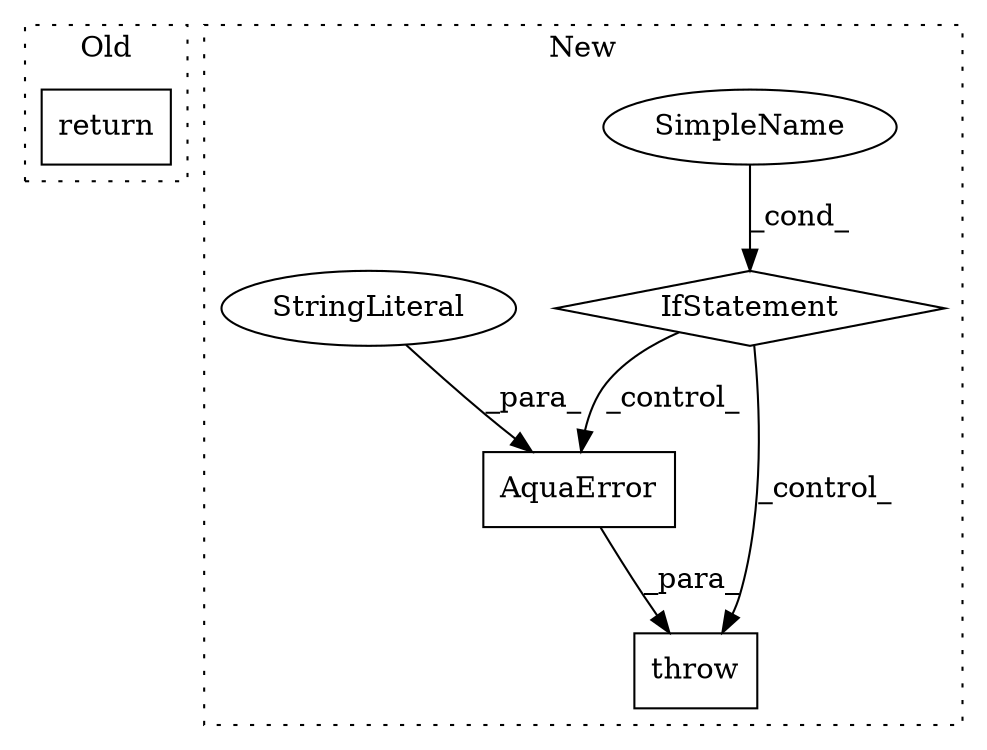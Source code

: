 digraph G {
subgraph cluster0 {
1 [label="return" a="41" s="2950" l="7" shape="box"];
label = "Old";
style="dotted";
}
subgraph cluster1 {
2 [label="AquaError" a="32" s="3706,3780" l="10,1" shape="box"];
3 [label="IfStatement" a="25" s="3635,3690" l="4,2" shape="diamond"];
4 [label="SimpleName" a="42" s="" l="" shape="ellipse"];
5 [label="throw" a="53" s="3700" l="6" shape="box"];
6 [label="StringLiteral" a="45" s="3716" l="64" shape="ellipse"];
label = "New";
style="dotted";
}
2 -> 5 [label="_para_"];
3 -> 5 [label="_control_"];
3 -> 2 [label="_control_"];
4 -> 3 [label="_cond_"];
6 -> 2 [label="_para_"];
}